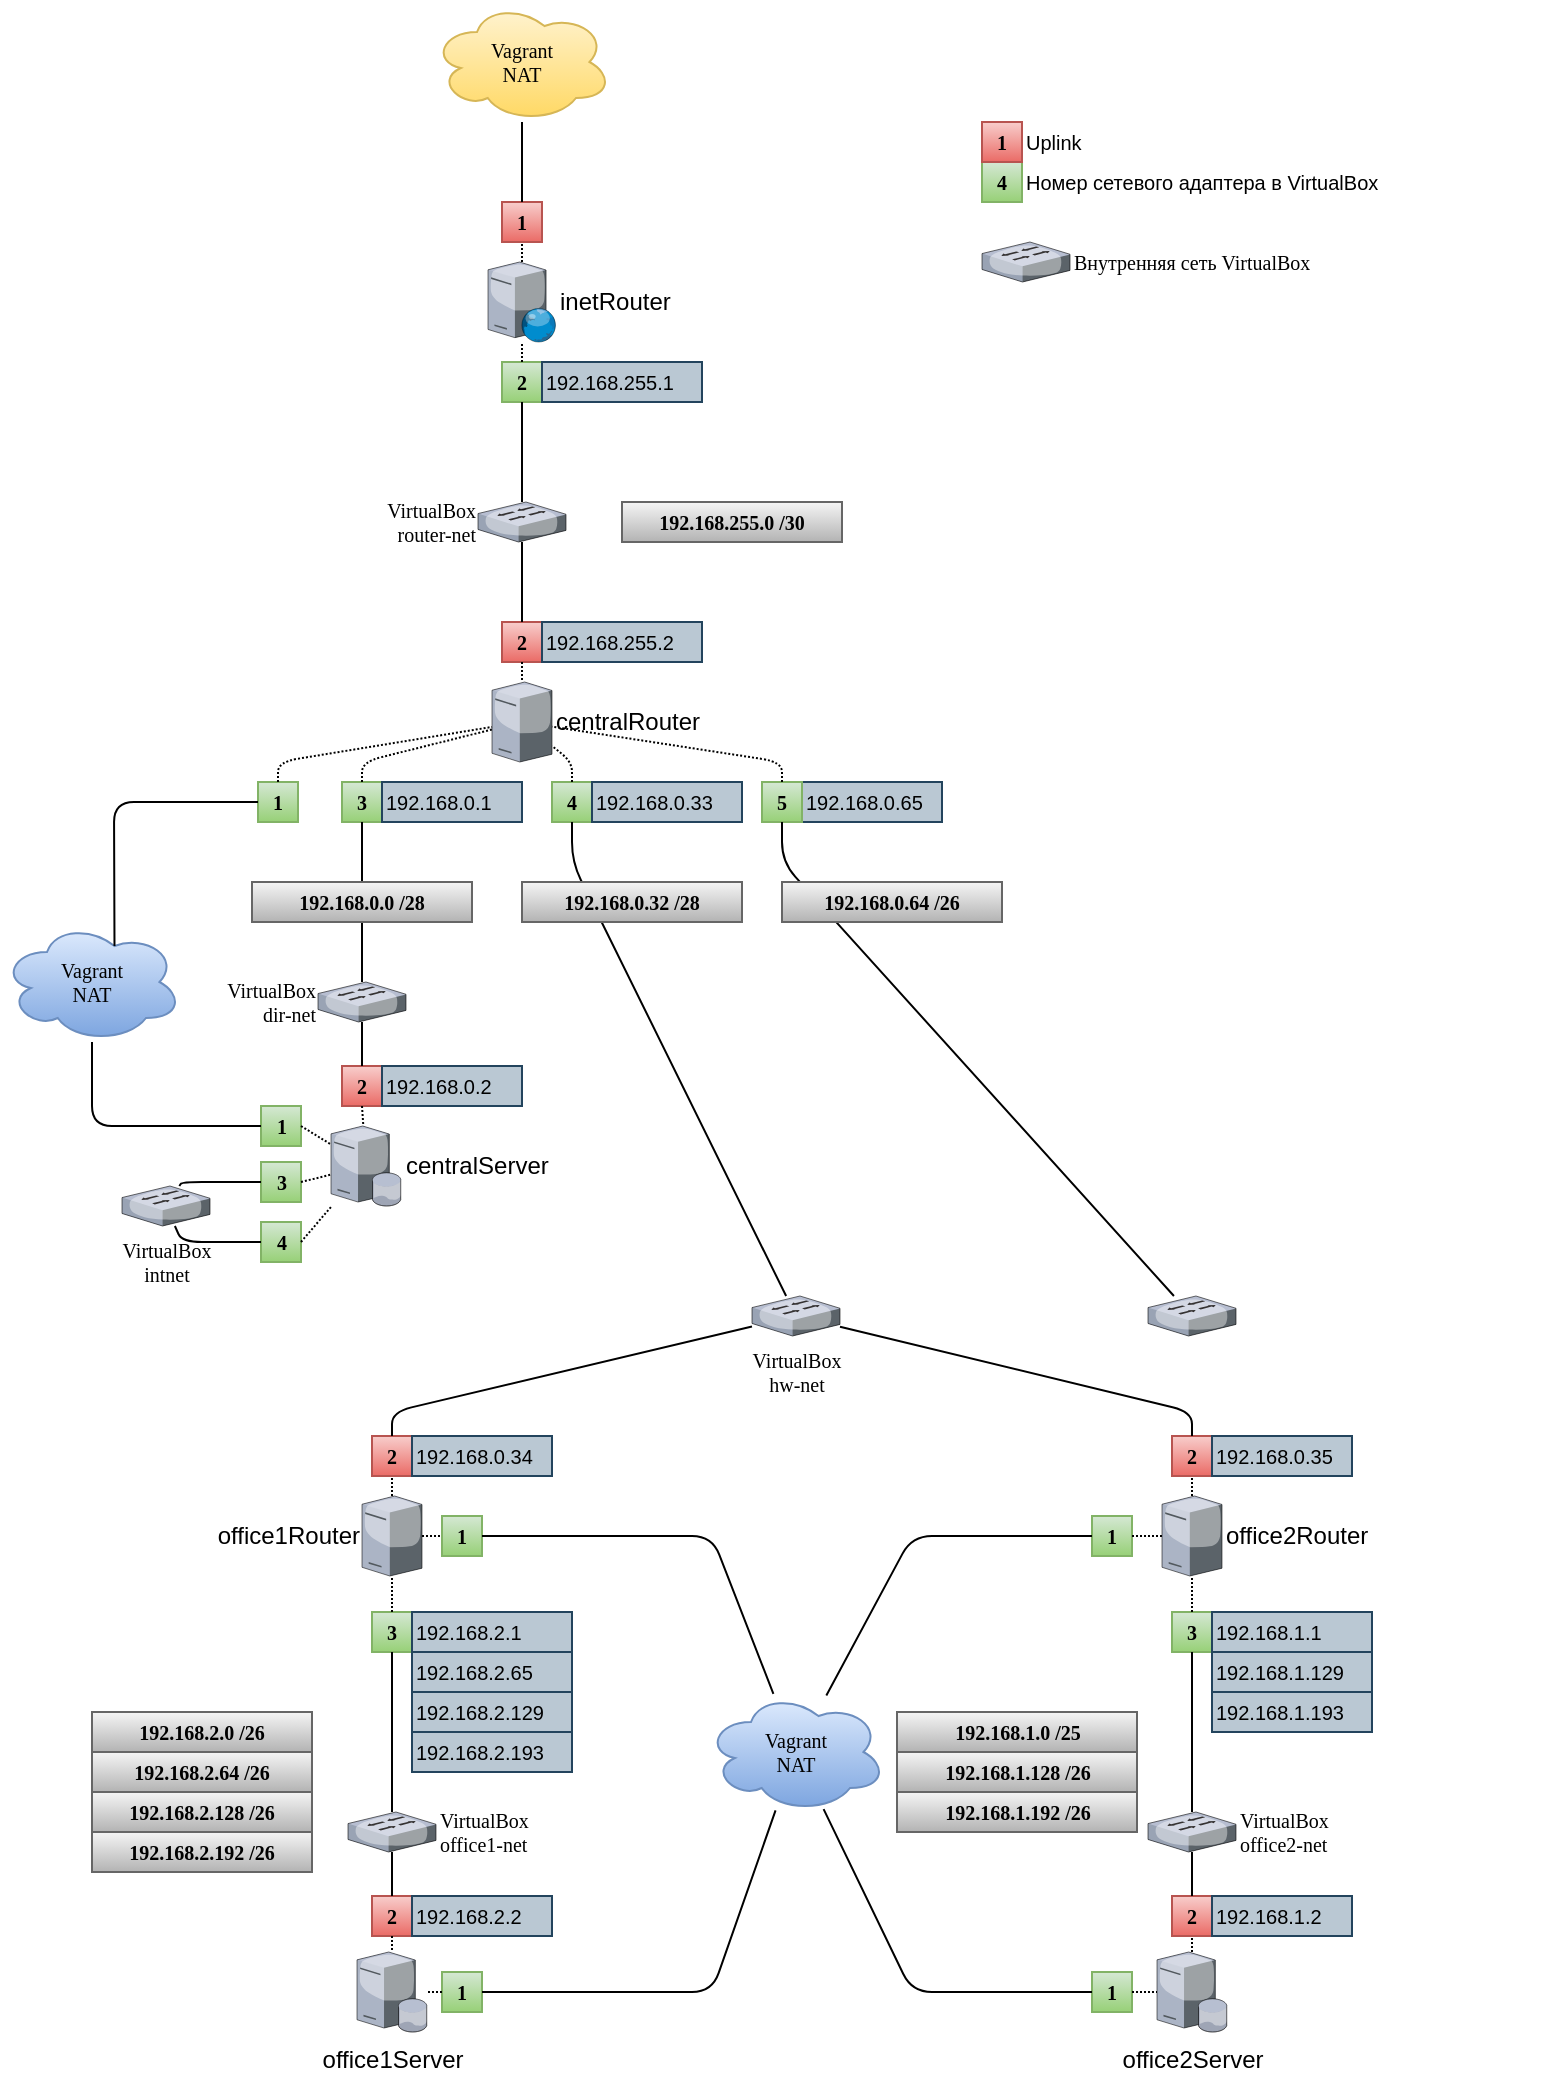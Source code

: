 <mxfile version="12.3.8" type="device" pages="1"><diagram name="Page-1" id="c37626ed-c26b-45fb-9056-f9ebc6bb27b6"><mxGraphModel dx="1422" dy="853" grid="1" gridSize="10" guides="1" tooltips="1" connect="1" arrows="1" fold="1" page="1" pageScale="1" pageWidth="1100" pageHeight="850" background="#ffffff" math="0" shadow="0"><root><mxCell id="0"/><mxCell id="1" parent="0"/><mxCell id="TMG8NA0L2MhNO47dBVVJ-2" value="centralRouter" style="verticalLabelPosition=middle;aspect=fixed;html=1;verticalAlign=middle;strokeColor=none;align=left;outlineConnect=0;shape=mxgraph.citrix.tower_server;labelPosition=right;" parent="1" vertex="1"><mxGeometry x="355" y="360" width="30" height="40" as="geometry"/></mxCell><mxCell id="TMG8NA0L2MhNO47dBVVJ-4" value="inetRouter" style="verticalLabelPosition=middle;aspect=fixed;html=1;verticalAlign=middle;strokeColor=none;align=left;outlineConnect=0;shape=mxgraph.citrix.web_server;labelPosition=right;" parent="1" vertex="1"><mxGeometry x="353" y="150" width="34" height="40" as="geometry"/></mxCell><mxCell id="TMG8NA0L2MhNO47dBVVJ-5" value="centralServer" style="verticalLabelPosition=middle;aspect=fixed;html=1;verticalAlign=middle;strokeColor=none;align=left;outlineConnect=0;shape=mxgraph.citrix.database_server;labelPosition=right;" parent="1" vertex="1"><mxGeometry x="274.5" y="582" width="35" height="40" as="geometry"/></mxCell><mxCell id="TMG8NA0L2MhNO47dBVVJ-12" value="1" style="rounded=0;whiteSpace=wrap;html=1;fontFamily=Verdana;fontSize=10;fillColor=#f8cecc;strokeColor=#b85450;fontStyle=1;gradientColor=#ea6b66;" parent="1" vertex="1"><mxGeometry x="360" y="120" width="20" height="20" as="geometry"/></mxCell><mxCell id="TMG8NA0L2MhNO47dBVVJ-14" value="&lt;div&gt;VirtualBox&lt;/div&gt;&lt;div&gt;router-net&lt;/div&gt;" style="verticalLabelPosition=middle;aspect=fixed;html=1;verticalAlign=middle;strokeColor=none;align=right;outlineConnect=0;shape=mxgraph.citrix.switch;fontFamily=Verdana;fontSize=10;fontColor=#000000;labelPosition=left;" parent="1" vertex="1"><mxGeometry x="348" y="270" width="44" height="20" as="geometry"/></mxCell><mxCell id="TMG8NA0L2MhNO47dBVVJ-15" value="2" style="rounded=0;whiteSpace=wrap;html=1;fontFamily=Verdana;fontSize=10;fillColor=#d5e8d4;strokeColor=#82b366;fontStyle=1;gradientColor=#97d077;" parent="1" vertex="1"><mxGeometry x="360" y="200" width="20" height="20" as="geometry"/></mxCell><mxCell id="TMG8NA0L2MhNO47dBVVJ-17" value="" style="endArrow=none;html=1;fontFamily=Verdana;fontSize=10;fontColor=#FFFFFF;entryX=0.5;entryY=1;entryDx=0;entryDy=0;" parent="1" source="TMG8NA0L2MhNO47dBVVJ-14" target="TMG8NA0L2MhNO47dBVVJ-15" edge="1"><mxGeometry width="50" height="50" relative="1" as="geometry"><mxPoint x="480" y="290" as="sourcePoint"/><mxPoint x="530" y="240" as="targetPoint"/></mxGeometry></mxCell><mxCell id="TMG8NA0L2MhNO47dBVVJ-18" value="2" style="rounded=0;whiteSpace=wrap;html=1;fontFamily=Verdana;fontSize=10;fillColor=#f8cecc;strokeColor=#b85450;fontStyle=1;gradientColor=#ea6b66;" parent="1" vertex="1"><mxGeometry x="360" y="330" width="20" height="20" as="geometry"/></mxCell><mxCell id="TMG8NA0L2MhNO47dBVVJ-20" value="" style="endArrow=none;html=1;fontFamily=Verdana;fontSize=10;fontColor=#000000;exitX=0.5;exitY=0;exitDx=0;exitDy=0;" parent="1" source="TMG8NA0L2MhNO47dBVVJ-18" target="TMG8NA0L2MhNO47dBVVJ-14" edge="1"><mxGeometry width="50" height="50" relative="1" as="geometry"><mxPoint x="280" y="410" as="sourcePoint"/><mxPoint x="330" y="360" as="targetPoint"/></mxGeometry></mxCell><mxCell id="TMG8NA0L2MhNO47dBVVJ-21" value="Vagrant&lt;div&gt;NAT&lt;/div&gt;" style="ellipse;shape=cloud;whiteSpace=wrap;html=1;fontFamily=Verdana;fontSize=10;gradientColor=#ffd966;fillColor=#fff2cc;strokeColor=#d6b656;" parent="1" vertex="1"><mxGeometry x="325" y="20" width="90" height="60" as="geometry"/></mxCell><mxCell id="TMG8NA0L2MhNO47dBVVJ-22" value="" style="endArrow=none;html=1;fontFamily=Verdana;fontSize=10;fontColor=#000000;exitX=0.5;exitY=0;exitDx=0;exitDy=0;" parent="1" source="TMG8NA0L2MhNO47dBVVJ-12" target="TMG8NA0L2MhNO47dBVVJ-21" edge="1"><mxGeometry width="50" height="50" relative="1" as="geometry"><mxPoint x="480" y="80" as="sourcePoint"/><mxPoint x="530" y="30" as="targetPoint"/></mxGeometry></mxCell><mxCell id="TMG8NA0L2MhNO47dBVVJ-23" value="" style="endArrow=none;html=1;fontFamily=Verdana;fontSize=10;fontColor=#000000;entryX=0.5;entryY=1;entryDx=0;entryDy=0;dashed=1;dashPattern=1 1;" parent="1" source="TMG8NA0L2MhNO47dBVVJ-4" target="TMG8NA0L2MhNO47dBVVJ-12" edge="1"><mxGeometry width="50" height="50" relative="1" as="geometry"><mxPoint x="280" y="220" as="sourcePoint"/><mxPoint x="330" y="170" as="targetPoint"/></mxGeometry></mxCell><mxCell id="TMG8NA0L2MhNO47dBVVJ-24" value="" style="endArrow=none;html=1;fontFamily=Verdana;fontSize=10;fontColor=#000000;exitX=0.5;exitY=0;exitDx=0;exitDy=0;dashed=1;dashPattern=1 1;" parent="1" source="TMG8NA0L2MhNO47dBVVJ-15" target="TMG8NA0L2MhNO47dBVVJ-4" edge="1"><mxGeometry width="50" height="50" relative="1" as="geometry"><mxPoint x="280" y="230" as="sourcePoint"/><mxPoint x="330" y="180" as="targetPoint"/></mxGeometry></mxCell><mxCell id="TMG8NA0L2MhNO47dBVVJ-25" value="3" style="rounded=0;whiteSpace=wrap;html=1;fontFamily=Verdana;fontSize=10;fillColor=#d5e8d4;strokeColor=#82b366;fontStyle=1;gradientColor=#97d077;" parent="1" vertex="1"><mxGeometry x="280" y="410" width="20" height="20" as="geometry"/></mxCell><mxCell id="TMG8NA0L2MhNO47dBVVJ-27" value="&lt;div&gt;VirtualBox&lt;/div&gt;&lt;div&gt;dir-net&lt;/div&gt;" style="verticalLabelPosition=middle;aspect=fixed;html=1;verticalAlign=middle;strokeColor=none;align=right;outlineConnect=0;shape=mxgraph.citrix.switch;fontFamily=Verdana;fontSize=10;fontColor=#000000;labelPosition=left;" parent="1" vertex="1"><mxGeometry x="268" y="510" width="44" height="20" as="geometry"/></mxCell><mxCell id="TMG8NA0L2MhNO47dBVVJ-29" value="" style="endArrow=none;html=1;fontFamily=Verdana;fontSize=10;fontColor=#000000;entryX=0.5;entryY=1;entryDx=0;entryDy=0;" parent="1" source="TMG8NA0L2MhNO47dBVVJ-27" target="TMG8NA0L2MhNO47dBVVJ-25" edge="1"><mxGeometry width="50" height="50" relative="1" as="geometry"><mxPoint x="280" y="450" as="sourcePoint"/><mxPoint x="330" y="400" as="targetPoint"/><Array as="points"><mxPoint x="290" y="440"/></Array></mxGeometry></mxCell><mxCell id="TMG8NA0L2MhNO47dBVVJ-30" value="2" style="rounded=0;whiteSpace=wrap;html=1;fontFamily=Verdana;fontSize=10;fillColor=#f8cecc;strokeColor=#b85450;fontStyle=1;gradientColor=#ea6b66;" parent="1" vertex="1"><mxGeometry x="280" y="552" width="20" height="20" as="geometry"/></mxCell><mxCell id="TMG8NA0L2MhNO47dBVVJ-32" value="Vagrant&lt;div&gt;NAT&lt;/div&gt;" style="ellipse;shape=cloud;whiteSpace=wrap;html=1;fontFamily=Verdana;fontSize=10;gradientColor=#7ea6e0;fillColor=#dae8fc;strokeColor=#6c8ebf;" parent="1" vertex="1"><mxGeometry x="110" y="480" width="90" height="60" as="geometry"/></mxCell><mxCell id="TMG8NA0L2MhNO47dBVVJ-33" value="1" style="rounded=0;whiteSpace=wrap;html=1;fontFamily=Verdana;fontSize=10;fillColor=#d5e8d4;strokeColor=#82b366;fontStyle=1;gradientColor=#97d077;" parent="1" vertex="1"><mxGeometry x="238" y="410" width="20" height="20" as="geometry"/></mxCell><mxCell id="TMG8NA0L2MhNO47dBVVJ-34" value="" style="endArrow=none;html=1;fontFamily=Verdana;fontSize=10;fontColor=#000000;entryX=0;entryY=0.5;entryDx=0;entryDy=0;exitX=0.625;exitY=0.2;exitDx=0;exitDy=0;exitPerimeter=0;" parent="1" source="TMG8NA0L2MhNO47dBVVJ-32" target="TMG8NA0L2MhNO47dBVVJ-33" edge="1"><mxGeometry width="50" height="50" relative="1" as="geometry"><mxPoint x="230" y="310" as="sourcePoint"/><mxPoint x="280" y="260" as="targetPoint"/><Array as="points"><mxPoint x="166" y="420"/></Array></mxGeometry></mxCell><mxCell id="TMG8NA0L2MhNO47dBVVJ-35" value="4" style="rounded=0;whiteSpace=wrap;html=1;fontFamily=Verdana;fontSize=10;fillColor=#d5e8d4;strokeColor=#82b366;fontStyle=1;gradientColor=#97d077;" parent="1" vertex="1"><mxGeometry x="385" y="410" width="20" height="20" as="geometry"/></mxCell><mxCell id="TMG8NA0L2MhNO47dBVVJ-36" value="&lt;div&gt;VirtualBox&lt;/div&gt;&lt;div&gt;hw-net&lt;/div&gt;" style="verticalLabelPosition=bottom;aspect=fixed;html=1;verticalAlign=top;strokeColor=none;align=center;outlineConnect=0;shape=mxgraph.citrix.switch;fontFamily=Verdana;fontSize=10;fontColor=#000000;labelPosition=center;" parent="1" vertex="1"><mxGeometry x="485" y="667" width="44" height="20" as="geometry"/></mxCell><mxCell id="TMG8NA0L2MhNO47dBVVJ-38" value="" style="endArrow=none;dashed=1;html=1;fontFamily=Verdana;fontSize=10;fontColor=#000000;exitX=0.5;exitY=1;exitDx=0;exitDy=0;dashPattern=1 1;" parent="1" source="TMG8NA0L2MhNO47dBVVJ-18" target="TMG8NA0L2MhNO47dBVVJ-2" edge="1"><mxGeometry width="50" height="50" relative="1" as="geometry"><mxPoint x="480" y="310" as="sourcePoint"/><mxPoint x="530" y="260" as="targetPoint"/></mxGeometry></mxCell><mxCell id="TMG8NA0L2MhNO47dBVVJ-39" value="" style="endArrow=none;dashed=1;html=1;dashPattern=1 1;fontFamily=Verdana;fontSize=10;fontColor=#000000;exitX=0.5;exitY=0;exitDx=0;exitDy=0;" parent="1" source="TMG8NA0L2MhNO47dBVVJ-35" target="TMG8NA0L2MhNO47dBVVJ-2" edge="1"><mxGeometry width="50" height="50" relative="1" as="geometry"><mxPoint x="220" y="320" as="sourcePoint"/><mxPoint x="270" y="270" as="targetPoint"/><Array as="points"><mxPoint x="395" y="400"/></Array></mxGeometry></mxCell><mxCell id="TMG8NA0L2MhNO47dBVVJ-40" value="" style="endArrow=none;dashed=1;html=1;dashPattern=1 1;fontFamily=Verdana;fontSize=10;fontColor=#000000;exitX=0.5;exitY=0;exitDx=0;exitDy=0;" parent="1" source="TMG8NA0L2MhNO47dBVVJ-25" target="TMG8NA0L2MhNO47dBVVJ-2" edge="1"><mxGeometry width="50" height="50" relative="1" as="geometry"><mxPoint x="240" y="340" as="sourcePoint"/><mxPoint x="290" y="290" as="targetPoint"/><Array as="points"><mxPoint x="290" y="400"/></Array></mxGeometry></mxCell><mxCell id="TMG8NA0L2MhNO47dBVVJ-41" value="" style="endArrow=none;dashed=1;html=1;dashPattern=1 1;fontFamily=Verdana;fontSize=10;fontColor=#000000;exitX=0.5;exitY=0;exitDx=0;exitDy=0;" parent="1" source="TMG8NA0L2MhNO47dBVVJ-33" target="TMG8NA0L2MhNO47dBVVJ-2" edge="1"><mxGeometry width="50" height="50" relative="1" as="geometry"><mxPoint x="260" y="350" as="sourcePoint"/><mxPoint x="310" y="300" as="targetPoint"/><Array as="points"><mxPoint x="248" y="400"/></Array></mxGeometry></mxCell><mxCell id="TMG8NA0L2MhNO47dBVVJ-43" value="1" style="rounded=0;whiteSpace=wrap;html=1;fontFamily=Verdana;fontSize=10;fillColor=#d5e8d4;strokeColor=#82b366;fontStyle=1;gradientColor=#97d077;" parent="1" vertex="1"><mxGeometry x="239.5" y="572" width="20" height="20" as="geometry"/></mxCell><mxCell id="TMG8NA0L2MhNO47dBVVJ-44" value="" style="endArrow=none;html=1;fontFamily=Verdana;fontSize=10;fontColor=#000000;entryX=0;entryY=0.5;entryDx=0;entryDy=0;" parent="1" source="TMG8NA0L2MhNO47dBVVJ-32" target="TMG8NA0L2MhNO47dBVVJ-43" edge="1"><mxGeometry width="50" height="50" relative="1" as="geometry"><mxPoint x="118.75" y="580" as="sourcePoint"/><mxPoint x="370" y="520" as="targetPoint"/><Array as="points"><mxPoint x="155" y="582"/></Array></mxGeometry></mxCell><mxCell id="TMG8NA0L2MhNO47dBVVJ-45" value="" style="endArrow=none;html=1;fontFamily=Verdana;fontSize=10;fontColor=#000000;exitX=0.5;exitY=0;exitDx=0;exitDy=0;" parent="1" source="TMG8NA0L2MhNO47dBVVJ-30" target="TMG8NA0L2MhNO47dBVVJ-27" edge="1"><mxGeometry width="50" height="50" relative="1" as="geometry"><mxPoint x="317.5" y="640" as="sourcePoint"/><mxPoint x="367.5" y="590" as="targetPoint"/></mxGeometry></mxCell><mxCell id="TMG8NA0L2MhNO47dBVVJ-46" value="3" style="rounded=0;whiteSpace=wrap;html=1;fontFamily=Verdana;fontSize=10;fillColor=#d5e8d4;strokeColor=#82b366;fontStyle=1;gradientColor=#97d077;" parent="1" vertex="1"><mxGeometry x="239.5" y="600" width="20" height="20" as="geometry"/></mxCell><mxCell id="TMG8NA0L2MhNO47dBVVJ-47" value="4" style="rounded=0;whiteSpace=wrap;html=1;fontFamily=Verdana;fontSize=10;fillColor=#d5e8d4;strokeColor=#82b366;fontStyle=1;gradientColor=#97d077;" parent="1" vertex="1"><mxGeometry x="239.5" y="630" width="20" height="20" as="geometry"/></mxCell><mxCell id="TMG8NA0L2MhNO47dBVVJ-48" value="&lt;div&gt;VirtualBox&lt;/div&gt;&lt;div&gt;intnet&lt;/div&gt;" style="verticalLabelPosition=bottom;aspect=fixed;html=1;verticalAlign=top;strokeColor=none;align=center;outlineConnect=0;shape=mxgraph.citrix.switch;fontFamily=Verdana;fontSize=10;fontColor=#000000;labelPosition=center;" parent="1" vertex="1"><mxGeometry x="170" y="612" width="44" height="20" as="geometry"/></mxCell><mxCell id="TMG8NA0L2MhNO47dBVVJ-51" value="" style="endArrow=none;html=1;fontFamily=Verdana;fontSize=10;fontColor=#000000;dashed=1;dashPattern=1 1;exitX=1;exitY=0.5;exitDx=0;exitDy=0;" parent="1" source="TMG8NA0L2MhNO47dBVVJ-46" target="TMG8NA0L2MhNO47dBVVJ-5" edge="1"><mxGeometry width="50" height="50" relative="1" as="geometry"><mxPoint x="480" y="612" as="sourcePoint"/><mxPoint x="530" y="562" as="targetPoint"/></mxGeometry></mxCell><mxCell id="TMG8NA0L2MhNO47dBVVJ-52" value="" style="endArrow=none;dashed=1;html=1;dashPattern=1 1;fontFamily=Verdana;fontSize=10;fontColor=#000000;exitX=1;exitY=0.5;exitDx=0;exitDy=0;" parent="1" source="TMG8NA0L2MhNO47dBVVJ-47" target="TMG8NA0L2MhNO47dBVVJ-5" edge="1"><mxGeometry width="50" height="50" relative="1" as="geometry"><mxPoint x="410" y="662" as="sourcePoint"/><mxPoint x="460" y="612" as="targetPoint"/></mxGeometry></mxCell><mxCell id="TMG8NA0L2MhNO47dBVVJ-53" value="" style="endArrow=none;dashed=1;html=1;dashPattern=1 1;fontFamily=Verdana;fontSize=10;fontColor=#000000;exitX=1;exitY=0.5;exitDx=0;exitDy=0;" parent="1" source="TMG8NA0L2MhNO47dBVVJ-43" target="TMG8NA0L2MhNO47dBVVJ-5" edge="1"><mxGeometry width="50" height="50" relative="1" as="geometry"><mxPoint x="360" y="582" as="sourcePoint"/><mxPoint x="410" y="532" as="targetPoint"/></mxGeometry></mxCell><mxCell id="TMG8NA0L2MhNO47dBVVJ-54" value="" style="endArrow=none;dashed=1;html=1;dashPattern=1 1;fontFamily=Verdana;fontSize=10;fontColor=#000000;exitX=0.5;exitY=1;exitDx=0;exitDy=0;" parent="1" source="TMG8NA0L2MhNO47dBVVJ-30" target="TMG8NA0L2MhNO47dBVVJ-5" edge="1"><mxGeometry width="50" height="50" relative="1" as="geometry"><mxPoint x="360" y="572" as="sourcePoint"/><mxPoint x="410" y="522" as="targetPoint"/></mxGeometry></mxCell><mxCell id="vB9rNRKVi-I6pKqvipb3-2" value="office1Router" style="verticalLabelPosition=middle;aspect=fixed;html=1;verticalAlign=middle;strokeColor=none;align=right;outlineConnect=0;shape=mxgraph.citrix.tower_server;labelPosition=left;" parent="1" vertex="1"><mxGeometry x="290" y="767" width="30" height="40" as="geometry"/></mxCell><mxCell id="vB9rNRKVi-I6pKqvipb3-3" value="office2Router" style="verticalLabelPosition=middle;aspect=fixed;html=1;verticalAlign=middle;strokeColor=none;align=left;outlineConnect=0;shape=mxgraph.citrix.tower_server;labelPosition=right;" parent="1" vertex="1"><mxGeometry x="690" y="767" width="30" height="40" as="geometry"/></mxCell><mxCell id="vB9rNRKVi-I6pKqvipb3-6" value="2" style="rounded=0;whiteSpace=wrap;html=1;fontFamily=Verdana;fontSize=10;fillColor=#f8cecc;strokeColor=#b85450;fontStyle=1;gradientColor=#ea6b66;" parent="1" vertex="1"><mxGeometry x="295" y="737" width="20" height="20" as="geometry"/></mxCell><mxCell id="vB9rNRKVi-I6pKqvipb3-7" value="2" style="rounded=0;whiteSpace=wrap;html=1;fontFamily=Verdana;fontSize=10;fillColor=#f8cecc;strokeColor=#b85450;fontStyle=1;gradientColor=#ea6b66;" parent="1" vertex="1"><mxGeometry x="695" y="737" width="20" height="20" as="geometry"/></mxCell><mxCell id="vB9rNRKVi-I6pKqvipb3-8" value="" style="endArrow=none;html=1;exitX=0.5;exitY=0;exitDx=0;exitDy=0;" parent="1" source="vB9rNRKVi-I6pKqvipb3-6" target="TMG8NA0L2MhNO47dBVVJ-36" edge="1"><mxGeometry width="50" height="50" relative="1" as="geometry"><mxPoint x="342" y="747" as="sourcePoint"/><mxPoint x="482" y="706.072" as="targetPoint"/><Array as="points"><mxPoint x="305" y="725"/></Array></mxGeometry></mxCell><mxCell id="vB9rNRKVi-I6pKqvipb3-10" value="3" style="rounded=0;whiteSpace=wrap;html=1;fontFamily=Verdana;fontSize=10;fillColor=#d5e8d4;strokeColor=#82b366;fontStyle=1;gradientColor=#97d077;" parent="1" vertex="1"><mxGeometry x="295" y="825" width="20" height="20" as="geometry"/></mxCell><mxCell id="vB9rNRKVi-I6pKqvipb3-11" value="3" style="rounded=0;whiteSpace=wrap;html=1;fontFamily=Verdana;fontSize=10;fillColor=#d5e8d4;strokeColor=#82b366;fontStyle=1;gradientColor=#97d077;" parent="1" vertex="1"><mxGeometry x="695" y="825" width="20" height="20" as="geometry"/></mxCell><mxCell id="vB9rNRKVi-I6pKqvipb3-12" value="&lt;div&gt;VirtualBox&lt;/div&gt;&lt;div&gt;office1-net&lt;/div&gt;" style="verticalLabelPosition=middle;aspect=fixed;html=1;verticalAlign=middle;strokeColor=none;align=left;outlineConnect=0;shape=mxgraph.citrix.switch;fontFamily=Verdana;fontSize=10;fontColor=#000000;labelPosition=right;" parent="1" vertex="1"><mxGeometry x="283" y="925" width="44" height="20" as="geometry"/></mxCell><mxCell id="vB9rNRKVi-I6pKqvipb3-14" value="&lt;div&gt;VirtualBox&lt;/div&gt;&lt;div&gt;office2-net&lt;/div&gt;" style="verticalLabelPosition=middle;aspect=fixed;html=1;verticalAlign=middle;strokeColor=none;align=left;outlineConnect=0;shape=mxgraph.citrix.switch;fontFamily=Verdana;fontSize=10;fontColor=#000000;labelPosition=right;" parent="1" vertex="1"><mxGeometry x="683" y="925" width="44" height="20" as="geometry"/></mxCell><mxCell id="vB9rNRKVi-I6pKqvipb3-15" value="office2Server" style="verticalLabelPosition=bottom;aspect=fixed;html=1;verticalAlign=top;strokeColor=none;align=center;outlineConnect=0;shape=mxgraph.citrix.database_server;labelPosition=center;" parent="1" vertex="1"><mxGeometry x="687.5" y="995" width="35" height="40" as="geometry"/></mxCell><mxCell id="vB9rNRKVi-I6pKqvipb3-16" value="office1Server" style="verticalLabelPosition=bottom;aspect=fixed;html=1;verticalAlign=top;strokeColor=none;align=center;outlineConnect=0;shape=mxgraph.citrix.database_server;labelPosition=center;" parent="1" vertex="1"><mxGeometry x="287.5" y="995" width="35" height="40" as="geometry"/></mxCell><mxCell id="vB9rNRKVi-I6pKqvipb3-17" value="2" style="rounded=0;whiteSpace=wrap;html=1;fontFamily=Verdana;fontSize=10;fillColor=#f8cecc;strokeColor=#b85450;fontStyle=1;gradientColor=#ea6b66;" parent="1" vertex="1"><mxGeometry x="295" y="967" width="20" height="20" as="geometry"/></mxCell><mxCell id="vB9rNRKVi-I6pKqvipb3-18" value="2" style="rounded=0;whiteSpace=wrap;html=1;fontFamily=Verdana;fontSize=10;fillColor=#f8cecc;strokeColor=#b85450;fontStyle=1;gradientColor=#ea6b66;" parent="1" vertex="1"><mxGeometry x="695" y="967" width="20" height="20" as="geometry"/></mxCell><mxCell id="vB9rNRKVi-I6pKqvipb3-19" value="" style="endArrow=none;html=1;entryX=0.5;entryY=1;entryDx=0;entryDy=0;" parent="1" source="vB9rNRKVi-I6pKqvipb3-12" target="vB9rNRKVi-I6pKqvipb3-10" edge="1"><mxGeometry width="50" height="50" relative="1" as="geometry"><mxPoint x="322" y="857" as="sourcePoint"/><mxPoint x="372" y="807" as="targetPoint"/></mxGeometry></mxCell><mxCell id="vB9rNRKVi-I6pKqvipb3-20" value="" style="endArrow=none;html=1;entryX=0.5;entryY=0;entryDx=0;entryDy=0;" parent="1" source="vB9rNRKVi-I6pKqvipb3-12" target="vB9rNRKVi-I6pKqvipb3-17" edge="1"><mxGeometry width="50" height="50" relative="1" as="geometry"><mxPoint x="302" y="897" as="sourcePoint"/><mxPoint x="352" y="847" as="targetPoint"/></mxGeometry></mxCell><mxCell id="vB9rNRKVi-I6pKqvipb3-21" value="" style="endArrow=none;html=1;entryX=0.5;entryY=1;entryDx=0;entryDy=0;" parent="1" source="vB9rNRKVi-I6pKqvipb3-14" target="vB9rNRKVi-I6pKqvipb3-11" edge="1"><mxGeometry width="50" height="50" relative="1" as="geometry"><mxPoint x="512" y="867" as="sourcePoint"/><mxPoint x="562" y="817" as="targetPoint"/></mxGeometry></mxCell><mxCell id="vB9rNRKVi-I6pKqvipb3-22" value="" style="endArrow=none;html=1;entryX=0.5;entryY=0;entryDx=0;entryDy=0;" parent="1" source="vB9rNRKVi-I6pKqvipb3-14" target="vB9rNRKVi-I6pKqvipb3-18" edge="1"><mxGeometry width="50" height="50" relative="1" as="geometry"><mxPoint x="522" y="867" as="sourcePoint"/><mxPoint x="572" y="817" as="targetPoint"/></mxGeometry></mxCell><mxCell id="vB9rNRKVi-I6pKqvipb3-23" value="" style="endArrow=none;html=1;dashed=1;dashPattern=1 1;exitX=0.5;exitY=1;exitDx=0;exitDy=0;" parent="1" source="vB9rNRKVi-I6pKqvipb3-17" target="vB9rNRKVi-I6pKqvipb3-16" edge="1"><mxGeometry width="50" height="50" relative="1" as="geometry"><mxPoint x="312" y="757" as="sourcePoint"/><mxPoint x="362" y="707" as="targetPoint"/></mxGeometry></mxCell><mxCell id="vB9rNRKVi-I6pKqvipb3-24" value="" style="endArrow=none;dashed=1;html=1;dashPattern=1 1;entryX=0.5;entryY=1;entryDx=0;entryDy=0;" parent="1" source="vB9rNRKVi-I6pKqvipb3-15" target="vB9rNRKVi-I6pKqvipb3-18" edge="1"><mxGeometry width="50" height="50" relative="1" as="geometry"><mxPoint x="512" y="867" as="sourcePoint"/><mxPoint x="562" y="817" as="targetPoint"/></mxGeometry></mxCell><mxCell id="vB9rNRKVi-I6pKqvipb3-25" value="" style="endArrow=none;dashed=1;html=1;dashPattern=1 1;entryX=0.5;entryY=1;entryDx=0;entryDy=0;" parent="1" source="vB9rNRKVi-I6pKqvipb3-2" target="vB9rNRKVi-I6pKqvipb3-6" edge="1"><mxGeometry width="50" height="50" relative="1" as="geometry"><mxPoint x="302" y="767" as="sourcePoint"/><mxPoint x="352" y="717" as="targetPoint"/></mxGeometry></mxCell><mxCell id="vB9rNRKVi-I6pKqvipb3-26" value="" style="endArrow=none;dashed=1;html=1;dashPattern=1 1;exitX=0.5;exitY=0;exitDx=0;exitDy=0;" parent="1" source="vB9rNRKVi-I6pKqvipb3-10" target="vB9rNRKVi-I6pKqvipb3-2" edge="1"><mxGeometry width="50" height="50" relative="1" as="geometry"><mxPoint x="282" y="767" as="sourcePoint"/><mxPoint x="332" y="717" as="targetPoint"/></mxGeometry></mxCell><mxCell id="vB9rNRKVi-I6pKqvipb3-27" value="" style="endArrow=none;dashed=1;html=1;dashPattern=1 1;exitX=0.5;exitY=0;exitDx=0;exitDy=0;" parent="1" source="vB9rNRKVi-I6pKqvipb3-11" target="vB9rNRKVi-I6pKqvipb3-3" edge="1"><mxGeometry width="50" height="50" relative="1" as="geometry"><mxPoint x="512" y="877" as="sourcePoint"/><mxPoint x="562" y="827" as="targetPoint"/></mxGeometry></mxCell><mxCell id="vB9rNRKVi-I6pKqvipb3-28" value="" style="endArrow=none;dashed=1;html=1;dashPattern=1 1;entryX=0.5;entryY=1;entryDx=0;entryDy=0;" parent="1" source="vB9rNRKVi-I6pKqvipb3-3" target="vB9rNRKVi-I6pKqvipb3-7" edge="1"><mxGeometry width="50" height="50" relative="1" as="geometry"><mxPoint x="522" y="817" as="sourcePoint"/><mxPoint x="572" y="767" as="targetPoint"/></mxGeometry></mxCell><mxCell id="vB9rNRKVi-I6pKqvipb3-29" value="Vagrant&lt;br&gt;&lt;div&gt;NAT&lt;/div&gt;" style="ellipse;shape=cloud;whiteSpace=wrap;html=1;fontFamily=Verdana;fontSize=10;gradientColor=#7ea6e0;fillColor=#dae8fc;strokeColor=#6c8ebf;" parent="1" vertex="1"><mxGeometry x="462" y="865" width="90" height="60" as="geometry"/></mxCell><mxCell id="vB9rNRKVi-I6pKqvipb3-34" value="1" style="rounded=0;whiteSpace=wrap;html=1;fontFamily=Verdana;fontSize=10;fillColor=#d5e8d4;strokeColor=#82b366;fontStyle=1;gradientColor=#97d077;" parent="1" vertex="1"><mxGeometry x="330" y="777" width="20" height="20" as="geometry"/></mxCell><mxCell id="vB9rNRKVi-I6pKqvipb3-35" value="1" style="rounded=0;whiteSpace=wrap;html=1;fontFamily=Verdana;fontSize=10;fillColor=#d5e8d4;strokeColor=#82b366;fontStyle=1;gradientColor=#97d077;" parent="1" vertex="1"><mxGeometry x="655" y="777" width="20" height="20" as="geometry"/></mxCell><mxCell id="vB9rNRKVi-I6pKqvipb3-37" value="1" style="rounded=0;whiteSpace=wrap;html=1;fontFamily=Verdana;fontSize=10;fillColor=#d5e8d4;strokeColor=#82b366;fontStyle=1;gradientColor=#97d077;" parent="1" vertex="1"><mxGeometry x="330" y="1005" width="20" height="20" as="geometry"/></mxCell><mxCell id="vB9rNRKVi-I6pKqvipb3-38" value="1" style="rounded=0;whiteSpace=wrap;html=1;fontFamily=Verdana;fontSize=10;fillColor=#d5e8d4;strokeColor=#82b366;fontStyle=1;gradientColor=#97d077;" parent="1" vertex="1"><mxGeometry x="655" y="1005" width="20" height="20" as="geometry"/></mxCell><mxCell id="vB9rNRKVi-I6pKqvipb3-39" value="" style="endArrow=none;html=1;exitX=1;exitY=0.5;exitDx=0;exitDy=0;" parent="1" source="vB9rNRKVi-I6pKqvipb3-34" target="vB9rNRKVi-I6pKqvipb3-29" edge="1"><mxGeometry width="50" height="50" relative="1" as="geometry"><mxPoint x="485" y="805" as="sourcePoint"/><mxPoint x="535" y="755" as="targetPoint"/><Array as="points"><mxPoint x="465" y="787"/></Array></mxGeometry></mxCell><mxCell id="vB9rNRKVi-I6pKqvipb3-40" value="" style="endArrow=none;html=1;entryX=0;entryY=0.5;entryDx=0;entryDy=0;" parent="1" source="vB9rNRKVi-I6pKqvipb3-29" target="vB9rNRKVi-I6pKqvipb3-35" edge="1"><mxGeometry width="50" height="50" relative="1" as="geometry"><mxPoint x="475" y="765" as="sourcePoint"/><mxPoint x="525" y="715" as="targetPoint"/><Array as="points"><mxPoint x="565" y="787"/></Array></mxGeometry></mxCell><mxCell id="vB9rNRKVi-I6pKqvipb3-41" value="" style="endArrow=none;html=1;exitX=1;exitY=0.5;exitDx=0;exitDy=0;" parent="1" source="vB9rNRKVi-I6pKqvipb3-37" target="vB9rNRKVi-I6pKqvipb3-29" edge="1"><mxGeometry width="50" height="50" relative="1" as="geometry"><mxPoint x="495" y="785" as="sourcePoint"/><mxPoint x="545" y="735" as="targetPoint"/><Array as="points"><mxPoint x="465" y="1015"/></Array></mxGeometry></mxCell><mxCell id="vB9rNRKVi-I6pKqvipb3-42" value="" style="endArrow=none;html=1;exitX=0;exitY=0.5;exitDx=0;exitDy=0;" parent="1" source="vB9rNRKVi-I6pKqvipb3-38" target="vB9rNRKVi-I6pKqvipb3-29" edge="1"><mxGeometry width="50" height="50" relative="1" as="geometry"><mxPoint x="505" y="985" as="sourcePoint"/><mxPoint x="555" y="935" as="targetPoint"/><Array as="points"><mxPoint x="565" y="1015"/></Array></mxGeometry></mxCell><mxCell id="vB9rNRKVi-I6pKqvipb3-43" value="" style="endArrow=none;dashed=1;html=1;dashPattern=1 1;entryX=0;entryY=0.5;entryDx=0;entryDy=0;" parent="1" source="vB9rNRKVi-I6pKqvipb3-2" target="vB9rNRKVi-I6pKqvipb3-34" edge="1"><mxGeometry width="50" height="50" relative="1" as="geometry"><mxPoint x="255" y="725" as="sourcePoint"/><mxPoint x="305" y="675" as="targetPoint"/></mxGeometry></mxCell><mxCell id="vB9rNRKVi-I6pKqvipb3-44" value="" style="endArrow=none;dashed=1;html=1;dashPattern=1 1;entryX=1;entryY=0.5;entryDx=0;entryDy=0;" parent="1" source="vB9rNRKVi-I6pKqvipb3-3" target="vB9rNRKVi-I6pKqvipb3-35" edge="1"><mxGeometry width="50" height="50" relative="1" as="geometry"><mxPoint x="315" y="735" as="sourcePoint"/><mxPoint x="365" y="685" as="targetPoint"/></mxGeometry></mxCell><mxCell id="vB9rNRKVi-I6pKqvipb3-46" value="" style="endArrow=none;dashed=1;html=1;dashPattern=1 1;exitX=1;exitY=0.5;exitDx=0;exitDy=0;" parent="1" source="vB9rNRKVi-I6pKqvipb3-38" target="vB9rNRKVi-I6pKqvipb3-15" edge="1"><mxGeometry width="50" height="50" relative="1" as="geometry"><mxPoint x="5" y="1065" as="sourcePoint"/><mxPoint x="55" y="1015" as="targetPoint"/></mxGeometry></mxCell><mxCell id="vB9rNRKVi-I6pKqvipb3-47" value="" style="endArrow=none;dashed=1;html=1;dashPattern=1 1;exitX=0;exitY=0.5;exitDx=0;exitDy=0;" parent="1" source="vB9rNRKVi-I6pKqvipb3-37" target="vB9rNRKVi-I6pKqvipb3-16" edge="1"><mxGeometry width="50" height="50" relative="1" as="geometry"><mxPoint x="305" y="755" as="sourcePoint"/><mxPoint x="355" y="705" as="targetPoint"/></mxGeometry></mxCell><mxCell id="dJXGeFQNO2qQ94V0Q5HH-1" value="4" style="rounded=0;whiteSpace=wrap;html=1;fontFamily=Verdana;fontSize=10;fillColor=#d5e8d4;strokeColor=#82b366;fontStyle=1;gradientColor=#97d077;" vertex="1" parent="1"><mxGeometry x="600" y="100" width="20" height="20" as="geometry"/></mxCell><mxCell id="dJXGeFQNO2qQ94V0Q5HH-2" value="Номер сетевого адаптера в VirtualBox" style="text;html=1;strokeColor=none;fillColor=none;align=left;verticalAlign=middle;whiteSpace=wrap;rounded=0;fontSize=10;" vertex="1" parent="1"><mxGeometry x="620" y="100" width="260" height="20" as="geometry"/></mxCell><mxCell id="dJXGeFQNO2qQ94V0Q5HH-3" value="1" style="rounded=0;whiteSpace=wrap;html=1;fontFamily=Verdana;fontSize=10;fillColor=#f8cecc;strokeColor=#b85450;fontStyle=1;gradientColor=#ea6b66;" vertex="1" parent="1"><mxGeometry x="600" y="80" width="20" height="20" as="geometry"/></mxCell><mxCell id="dJXGeFQNO2qQ94V0Q5HH-4" value="Uplink" style="text;html=1;strokeColor=none;fillColor=none;align=left;verticalAlign=middle;whiteSpace=wrap;rounded=0;fontSize=10;" vertex="1" parent="1"><mxGeometry x="620" y="80" width="260" height="20" as="geometry"/></mxCell><mxCell id="dJXGeFQNO2qQ94V0Q5HH-5" value="192.168.2.0 /26" style="rounded=0;whiteSpace=wrap;html=1;fontFamily=Verdana;fontSize=10;fillColor=#f5f5f5;strokeColor=#666666;fontStyle=1;gradientColor=#b3b3b3;" vertex="1" parent="1"><mxGeometry x="155" y="875" width="110" height="20" as="geometry"/></mxCell><mxCell id="dJXGeFQNO2qQ94V0Q5HH-6" value="192.168.2.64 /26" style="rounded=0;whiteSpace=wrap;html=1;fontFamily=Verdana;fontSize=10;fillColor=#f5f5f5;strokeColor=#666666;fontStyle=1;gradientColor=#b3b3b3;" vertex="1" parent="1"><mxGeometry x="155" y="895" width="110" height="20" as="geometry"/></mxCell><mxCell id="dJXGeFQNO2qQ94V0Q5HH-7" value="192.168.2.128 /26" style="rounded=0;whiteSpace=wrap;html=1;fontFamily=Verdana;fontSize=10;fillColor=#f5f5f5;strokeColor=#666666;fontStyle=1;gradientColor=#b3b3b3;" vertex="1" parent="1"><mxGeometry x="155" y="915" width="110" height="20" as="geometry"/></mxCell><mxCell id="dJXGeFQNO2qQ94V0Q5HH-8" value="192.168.1.0 /25" style="rounded=0;whiteSpace=wrap;html=1;fontFamily=Verdana;fontSize=10;fillColor=#f5f5f5;strokeColor=#666666;fontStyle=1;align=center;gradientColor=#b3b3b3;" vertex="1" parent="1"><mxGeometry x="557.5" y="875" width="120" height="20" as="geometry"/></mxCell><mxCell id="dJXGeFQNO2qQ94V0Q5HH-9" value="192.168.1.128 /26" style="rounded=0;whiteSpace=wrap;html=1;fontFamily=Verdana;fontSize=10;fillColor=#f5f5f5;strokeColor=#666666;fontStyle=1;gradientColor=#b3b3b3;" vertex="1" parent="1"><mxGeometry x="557.5" y="895" width="120" height="20" as="geometry"/></mxCell><mxCell id="dJXGeFQNO2qQ94V0Q5HH-10" value="192.168.1.192 /26" style="rounded=0;whiteSpace=wrap;html=1;fontFamily=Verdana;fontSize=10;fillColor=#f5f5f5;strokeColor=#666666;fontStyle=1;gradientColor=#b3b3b3;" vertex="1" parent="1"><mxGeometry x="557.5" y="915" width="120" height="20" as="geometry"/></mxCell><mxCell id="dJXGeFQNO2qQ94V0Q5HH-11" value="192.168.2.192 /26" style="rounded=0;whiteSpace=wrap;html=1;fontFamily=Verdana;fontSize=10;fillColor=#f5f5f5;strokeColor=#666666;fontStyle=1;gradientColor=#b3b3b3;" vertex="1" parent="1"><mxGeometry x="155" y="935" width="110" height="20" as="geometry"/></mxCell><mxCell id="dJXGeFQNO2qQ94V0Q5HH-12" value="192.168.0.0 /28" style="rounded=0;whiteSpace=wrap;html=1;fontFamily=Verdana;fontSize=10;fillColor=#f5f5f5;strokeColor=#666666;fontStyle=1;align=center;gradientColor=#b3b3b3;" vertex="1" parent="1"><mxGeometry x="235" y="460" width="110" height="20" as="geometry"/></mxCell><mxCell id="dJXGeFQNO2qQ94V0Q5HH-15" value="192.168.255.0 /30" style="rounded=0;whiteSpace=wrap;html=1;fontFamily=Verdana;fontSize=10;fillColor=#f5f5f5;strokeColor=#666666;fontStyle=1;align=center;gradientColor=#b3b3b3;" vertex="1" parent="1"><mxGeometry x="420" y="270" width="110" height="20" as="geometry"/></mxCell><mxCell id="dJXGeFQNO2qQ94V0Q5HH-17" value="192.168.255.2" style="text;html=1;strokeColor=#23445d;fillColor=#bac8d3;align=left;verticalAlign=middle;whiteSpace=wrap;rounded=0;fontSize=10;labelBackgroundColor=none;" vertex="1" parent="1"><mxGeometry x="380" y="330" width="80" height="20" as="geometry"/></mxCell><mxCell id="dJXGeFQNO2qQ94V0Q5HH-18" value="192.168.0.1" style="text;html=1;strokeColor=#23445d;fillColor=#bac8d3;align=left;verticalAlign=middle;whiteSpace=wrap;rounded=0;fontSize=10;labelBackgroundColor=none;" vertex="1" parent="1"><mxGeometry x="300" y="410" width="70" height="20" as="geometry"/></mxCell><mxCell id="dJXGeFQNO2qQ94V0Q5HH-20" value="192.168.0.33" style="text;html=1;strokeColor=#23445d;fillColor=#bac8d3;align=left;verticalAlign=middle;whiteSpace=wrap;rounded=0;fontSize=10;labelBackgroundColor=none;" vertex="1" parent="1"><mxGeometry x="405" y="410" width="75" height="20" as="geometry"/></mxCell><mxCell id="dJXGeFQNO2qQ94V0Q5HH-21" value="192.168.0.65" style="text;html=1;strokeColor=#23445d;fillColor=#bac8d3;align=left;verticalAlign=middle;whiteSpace=wrap;rounded=0;fontSize=10;" vertex="1" parent="1"><mxGeometry x="510" y="410" width="70" height="20" as="geometry"/></mxCell><mxCell id="dJXGeFQNO2qQ94V0Q5HH-16" value="192.168.255.1" style="text;html=1;strokeColor=#23445d;fillColor=#bac8d3;align=left;verticalAlign=middle;whiteSpace=wrap;rounded=0;fontSize=10;labelBackgroundColor=none;" vertex="1" parent="1"><mxGeometry x="380" y="200" width="80" height="20" as="geometry"/></mxCell><mxCell id="dJXGeFQNO2qQ94V0Q5HH-22" value="5" style="rounded=0;whiteSpace=wrap;html=1;fontFamily=Verdana;fontSize=10;fillColor=#d5e8d4;strokeColor=#82b366;fontStyle=1;gradientColor=#97d077;" vertex="1" parent="1"><mxGeometry x="490" y="410" width="20" height="20" as="geometry"/></mxCell><mxCell id="dJXGeFQNO2qQ94V0Q5HH-24" value="" style="endArrow=none;dashed=1;html=1;dashPattern=1 1;fontSize=10;fontColor=#3333FF;exitX=0.5;exitY=0;exitDx=0;exitDy=0;" edge="1" parent="1" source="dJXGeFQNO2qQ94V0Q5HH-22" target="TMG8NA0L2MhNO47dBVVJ-2"><mxGeometry width="50" height="50" relative="1" as="geometry"><mxPoint x="520" y="310" as="sourcePoint"/><mxPoint x="570" y="260" as="targetPoint"/><Array as="points"><mxPoint x="500" y="400"/></Array></mxGeometry></mxCell><mxCell id="dJXGeFQNO2qQ94V0Q5HH-26" value="192.168.0.2" style="text;html=1;strokeColor=#23445d;fillColor=#bac8d3;align=left;verticalAlign=middle;whiteSpace=wrap;rounded=0;fontSize=10;labelBackgroundColor=none;" vertex="1" parent="1"><mxGeometry x="300" y="552" width="70" height="20" as="geometry"/></mxCell><mxCell id="dJXGeFQNO2qQ94V0Q5HH-27" value="" style="verticalLabelPosition=middle;aspect=fixed;html=1;verticalAlign=middle;strokeColor=none;align=left;outlineConnect=0;shape=mxgraph.citrix.switch;fontFamily=Verdana;fontSize=10;fontColor=#000000;labelPosition=right;" vertex="1" parent="1"><mxGeometry x="683" y="667" width="44" height="20" as="geometry"/></mxCell><mxCell id="dJXGeFQNO2qQ94V0Q5HH-28" value="" style="endArrow=none;html=1;fontSize=10;fontColor=#FFFFFF;exitX=0.5;exitY=1;exitDx=0;exitDy=0;" edge="1" parent="1" source="dJXGeFQNO2qQ94V0Q5HH-22" target="dJXGeFQNO2qQ94V0Q5HH-27"><mxGeometry width="50" height="50" relative="1" as="geometry"><mxPoint x="650" y="410" as="sourcePoint"/><mxPoint x="700" y="360" as="targetPoint"/><Array as="points"><mxPoint x="500" y="450"/></Array></mxGeometry></mxCell><mxCell id="dJXGeFQNO2qQ94V0Q5HH-14" value="192.168.0.64 /26" style="rounded=0;whiteSpace=wrap;html=1;fontFamily=Verdana;fontSize=10;fillColor=#f5f5f5;strokeColor=#666666;fontStyle=1;align=center;gradientColor=#b3b3b3;" vertex="1" parent="1"><mxGeometry x="500" y="460" width="110" height="20" as="geometry"/></mxCell><mxCell id="dJXGeFQNO2qQ94V0Q5HH-29" value="192.168.0.34" style="text;html=1;strokeColor=#23445d;fillColor=#bac8d3;align=left;verticalAlign=middle;whiteSpace=wrap;rounded=0;fontSize=10;labelBackgroundColor=none;" vertex="1" parent="1"><mxGeometry x="315" y="737" width="70" height="20" as="geometry"/></mxCell><mxCell id="dJXGeFQNO2qQ94V0Q5HH-30" value="192.168.0.35" style="text;html=1;strokeColor=#23445d;fillColor=#bac8d3;align=left;verticalAlign=middle;whiteSpace=wrap;rounded=0;fontSize=10;labelBackgroundColor=none;" vertex="1" parent="1"><mxGeometry x="715" y="737" width="70" height="20" as="geometry"/></mxCell><mxCell id="dJXGeFQNO2qQ94V0Q5HH-31" value="192.168.2.1" style="text;html=1;strokeColor=#23445d;fillColor=#bac8d3;align=left;verticalAlign=middle;whiteSpace=wrap;rounded=0;fontSize=10;labelBackgroundColor=none;" vertex="1" parent="1"><mxGeometry x="315" y="825" width="80" height="20" as="geometry"/></mxCell><mxCell id="dJXGeFQNO2qQ94V0Q5HH-32" value="192.168.2.2" style="text;html=1;strokeColor=#23445d;fillColor=#bac8d3;align=left;verticalAlign=middle;whiteSpace=wrap;rounded=0;fontSize=10;labelBackgroundColor=none;" vertex="1" parent="1"><mxGeometry x="315" y="967" width="70" height="20" as="geometry"/></mxCell><mxCell id="dJXGeFQNO2qQ94V0Q5HH-34" value="192.168.1.1" style="text;html=1;strokeColor=#23445d;fillColor=#bac8d3;align=left;verticalAlign=middle;whiteSpace=wrap;rounded=0;fontSize=10;labelBackgroundColor=none;" vertex="1" parent="1"><mxGeometry x="715" y="825" width="80" height="20" as="geometry"/></mxCell><mxCell id="dJXGeFQNO2qQ94V0Q5HH-35" value="192.168.1.2" style="text;html=1;strokeColor=#23445d;fillColor=#bac8d3;align=left;verticalAlign=middle;whiteSpace=wrap;rounded=0;fontSize=10;labelBackgroundColor=none;" vertex="1" parent="1"><mxGeometry x="715" y="967" width="70" height="20" as="geometry"/></mxCell><mxCell id="dJXGeFQNO2qQ94V0Q5HH-36" value="192.168.1.193" style="text;html=1;strokeColor=#23445d;fillColor=#bac8d3;align=left;verticalAlign=middle;whiteSpace=wrap;rounded=0;fontSize=10;labelBackgroundColor=none;" vertex="1" parent="1"><mxGeometry x="715" y="865" width="80" height="20" as="geometry"/></mxCell><mxCell id="dJXGeFQNO2qQ94V0Q5HH-37" value="192.168.1.129" style="text;html=1;strokeColor=#23445d;fillColor=#bac8d3;align=left;verticalAlign=middle;whiteSpace=wrap;rounded=0;fontSize=10;labelBackgroundColor=none;" vertex="1" parent="1"><mxGeometry x="715" y="845" width="80" height="20" as="geometry"/></mxCell><mxCell id="dJXGeFQNO2qQ94V0Q5HH-38" value="192.168.2.65" style="text;html=1;strokeColor=#23445d;fillColor=#bac8d3;align=left;verticalAlign=middle;whiteSpace=wrap;rounded=0;fontSize=10;labelBackgroundColor=none;" vertex="1" parent="1"><mxGeometry x="315" y="845" width="80" height="20" as="geometry"/></mxCell><mxCell id="dJXGeFQNO2qQ94V0Q5HH-39" value="192.168.2.129" style="text;html=1;strokeColor=#23445d;fillColor=#bac8d3;align=left;verticalAlign=middle;whiteSpace=wrap;rounded=0;fontSize=10;labelBackgroundColor=none;" vertex="1" parent="1"><mxGeometry x="315" y="865" width="80" height="20" as="geometry"/></mxCell><mxCell id="dJXGeFQNO2qQ94V0Q5HH-40" value="192.168.2.193" style="text;html=1;strokeColor=#23445d;fillColor=#bac8d3;align=left;verticalAlign=middle;whiteSpace=wrap;rounded=0;fontSize=10;labelBackgroundColor=none;" vertex="1" parent="1"><mxGeometry x="315" y="885" width="80" height="20" as="geometry"/></mxCell><mxCell id="dJXGeFQNO2qQ94V0Q5HH-42" value="Внутренняя сеть VirtualBox" style="verticalLabelPosition=middle;aspect=fixed;html=1;verticalAlign=middle;strokeColor=none;align=left;outlineConnect=0;shape=mxgraph.citrix.switch;fontFamily=Verdana;fontSize=10;fontColor=#000000;labelPosition=right;" vertex="1" parent="1"><mxGeometry x="600" y="140" width="44" height="20" as="geometry"/></mxCell><mxCell id="dJXGeFQNO2qQ94V0Q5HH-43" value="" style="endArrow=none;html=1;fillColor=#7EA6E0;fontSize=10;fontColor=#FFFFFF;entryX=0.5;entryY=1;entryDx=0;entryDy=0;" edge="1" parent="1" source="TMG8NA0L2MhNO47dBVVJ-36" target="TMG8NA0L2MhNO47dBVVJ-35"><mxGeometry width="50" height="50" relative="1" as="geometry"><mxPoint x="490" y="630" as="sourcePoint"/><mxPoint x="540" y="580" as="targetPoint"/><Array as="points"><mxPoint x="395" y="450"/></Array></mxGeometry></mxCell><mxCell id="dJXGeFQNO2qQ94V0Q5HH-13" value="192.168.0.32 /28" style="rounded=0;whiteSpace=wrap;html=1;fontFamily=Verdana;fontSize=10;fillColor=#f5f5f5;strokeColor=#666666;fontStyle=1;align=center;gradientColor=#b3b3b3;" vertex="1" parent="1"><mxGeometry x="370" y="460" width="110" height="20" as="geometry"/></mxCell><mxCell id="dJXGeFQNO2qQ94V0Q5HH-45" value="" style="endArrow=none;html=1;fillColor=#7EA6E0;fontSize=10;fontColor=#FFFFFF;exitX=0.5;exitY=0;exitDx=0;exitDy=0;" edge="1" parent="1" source="vB9rNRKVi-I6pKqvipb3-7" target="TMG8NA0L2MhNO47dBVVJ-36"><mxGeometry width="50" height="50" relative="1" as="geometry"><mxPoint x="325" y="685" as="sourcePoint"/><mxPoint x="375" y="635" as="targetPoint"/><Array as="points"><mxPoint x="705" y="725"/></Array></mxGeometry></mxCell><mxCell id="dJXGeFQNO2qQ94V0Q5HH-46" value="" style="endArrow=none;html=1;fillColor=#7EA6E0;fontSize=10;fontColor=#FFFFFF;exitX=0;exitY=0.5;exitDx=0;exitDy=0;" edge="1" parent="1" source="TMG8NA0L2MhNO47dBVVJ-47" target="TMG8NA0L2MhNO47dBVVJ-48"><mxGeometry width="50" height="50" relative="1" as="geometry"><mxPoint x="70" y="730" as="sourcePoint"/><mxPoint x="120" y="680" as="targetPoint"/><Array as="points"><mxPoint x="200" y="640"/></Array></mxGeometry></mxCell><mxCell id="dJXGeFQNO2qQ94V0Q5HH-47" value="" style="endArrow=none;html=1;fillColor=#7EA6E0;fontSize=10;fontColor=#FFFFFF;exitX=0;exitY=0.5;exitDx=0;exitDy=0;" edge="1" parent="1" source="TMG8NA0L2MhNO47dBVVJ-46" target="TMG8NA0L2MhNO47dBVVJ-48"><mxGeometry width="50" height="50" relative="1" as="geometry"><mxPoint x="30" y="620" as="sourcePoint"/><mxPoint x="80" y="570" as="targetPoint"/><Array as="points"><mxPoint x="200" y="610"/></Array></mxGeometry></mxCell></root></mxGraphModel></diagram></mxfile>